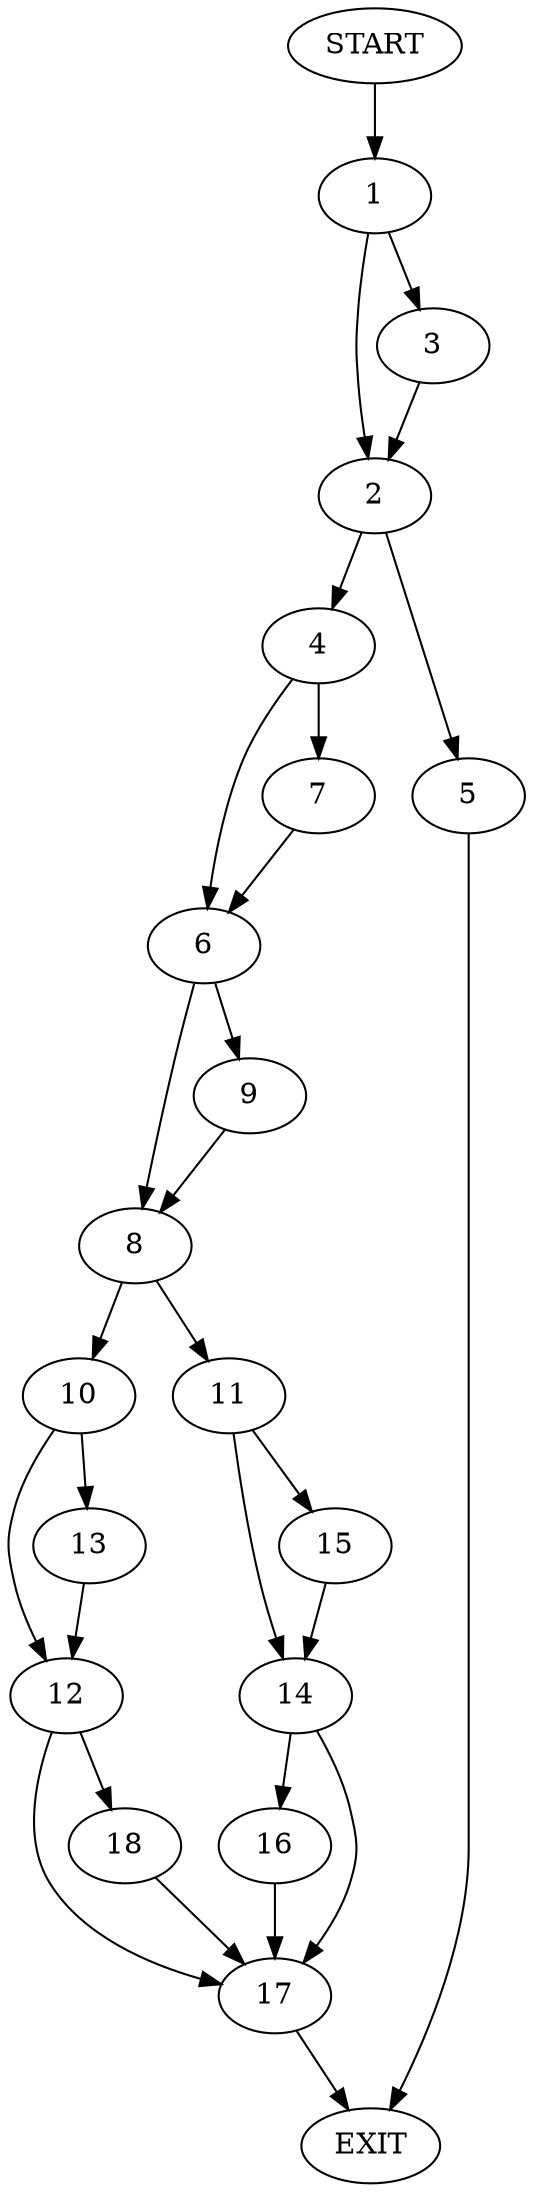 digraph {
0 [label="START"]
19 [label="EXIT"]
0 -> 1
1 -> 2
1 -> 3
3 -> 2
2 -> 4
2 -> 5
5 -> 19
4 -> 6
4 -> 7
7 -> 6
6 -> 8
6 -> 9
9 -> 8
8 -> 10
8 -> 11
10 -> 12
10 -> 13
11 -> 14
11 -> 15
14 -> 16
14 -> 17
15 -> 14
16 -> 17
17 -> 19
12 -> 17
12 -> 18
13 -> 12
18 -> 17
}
